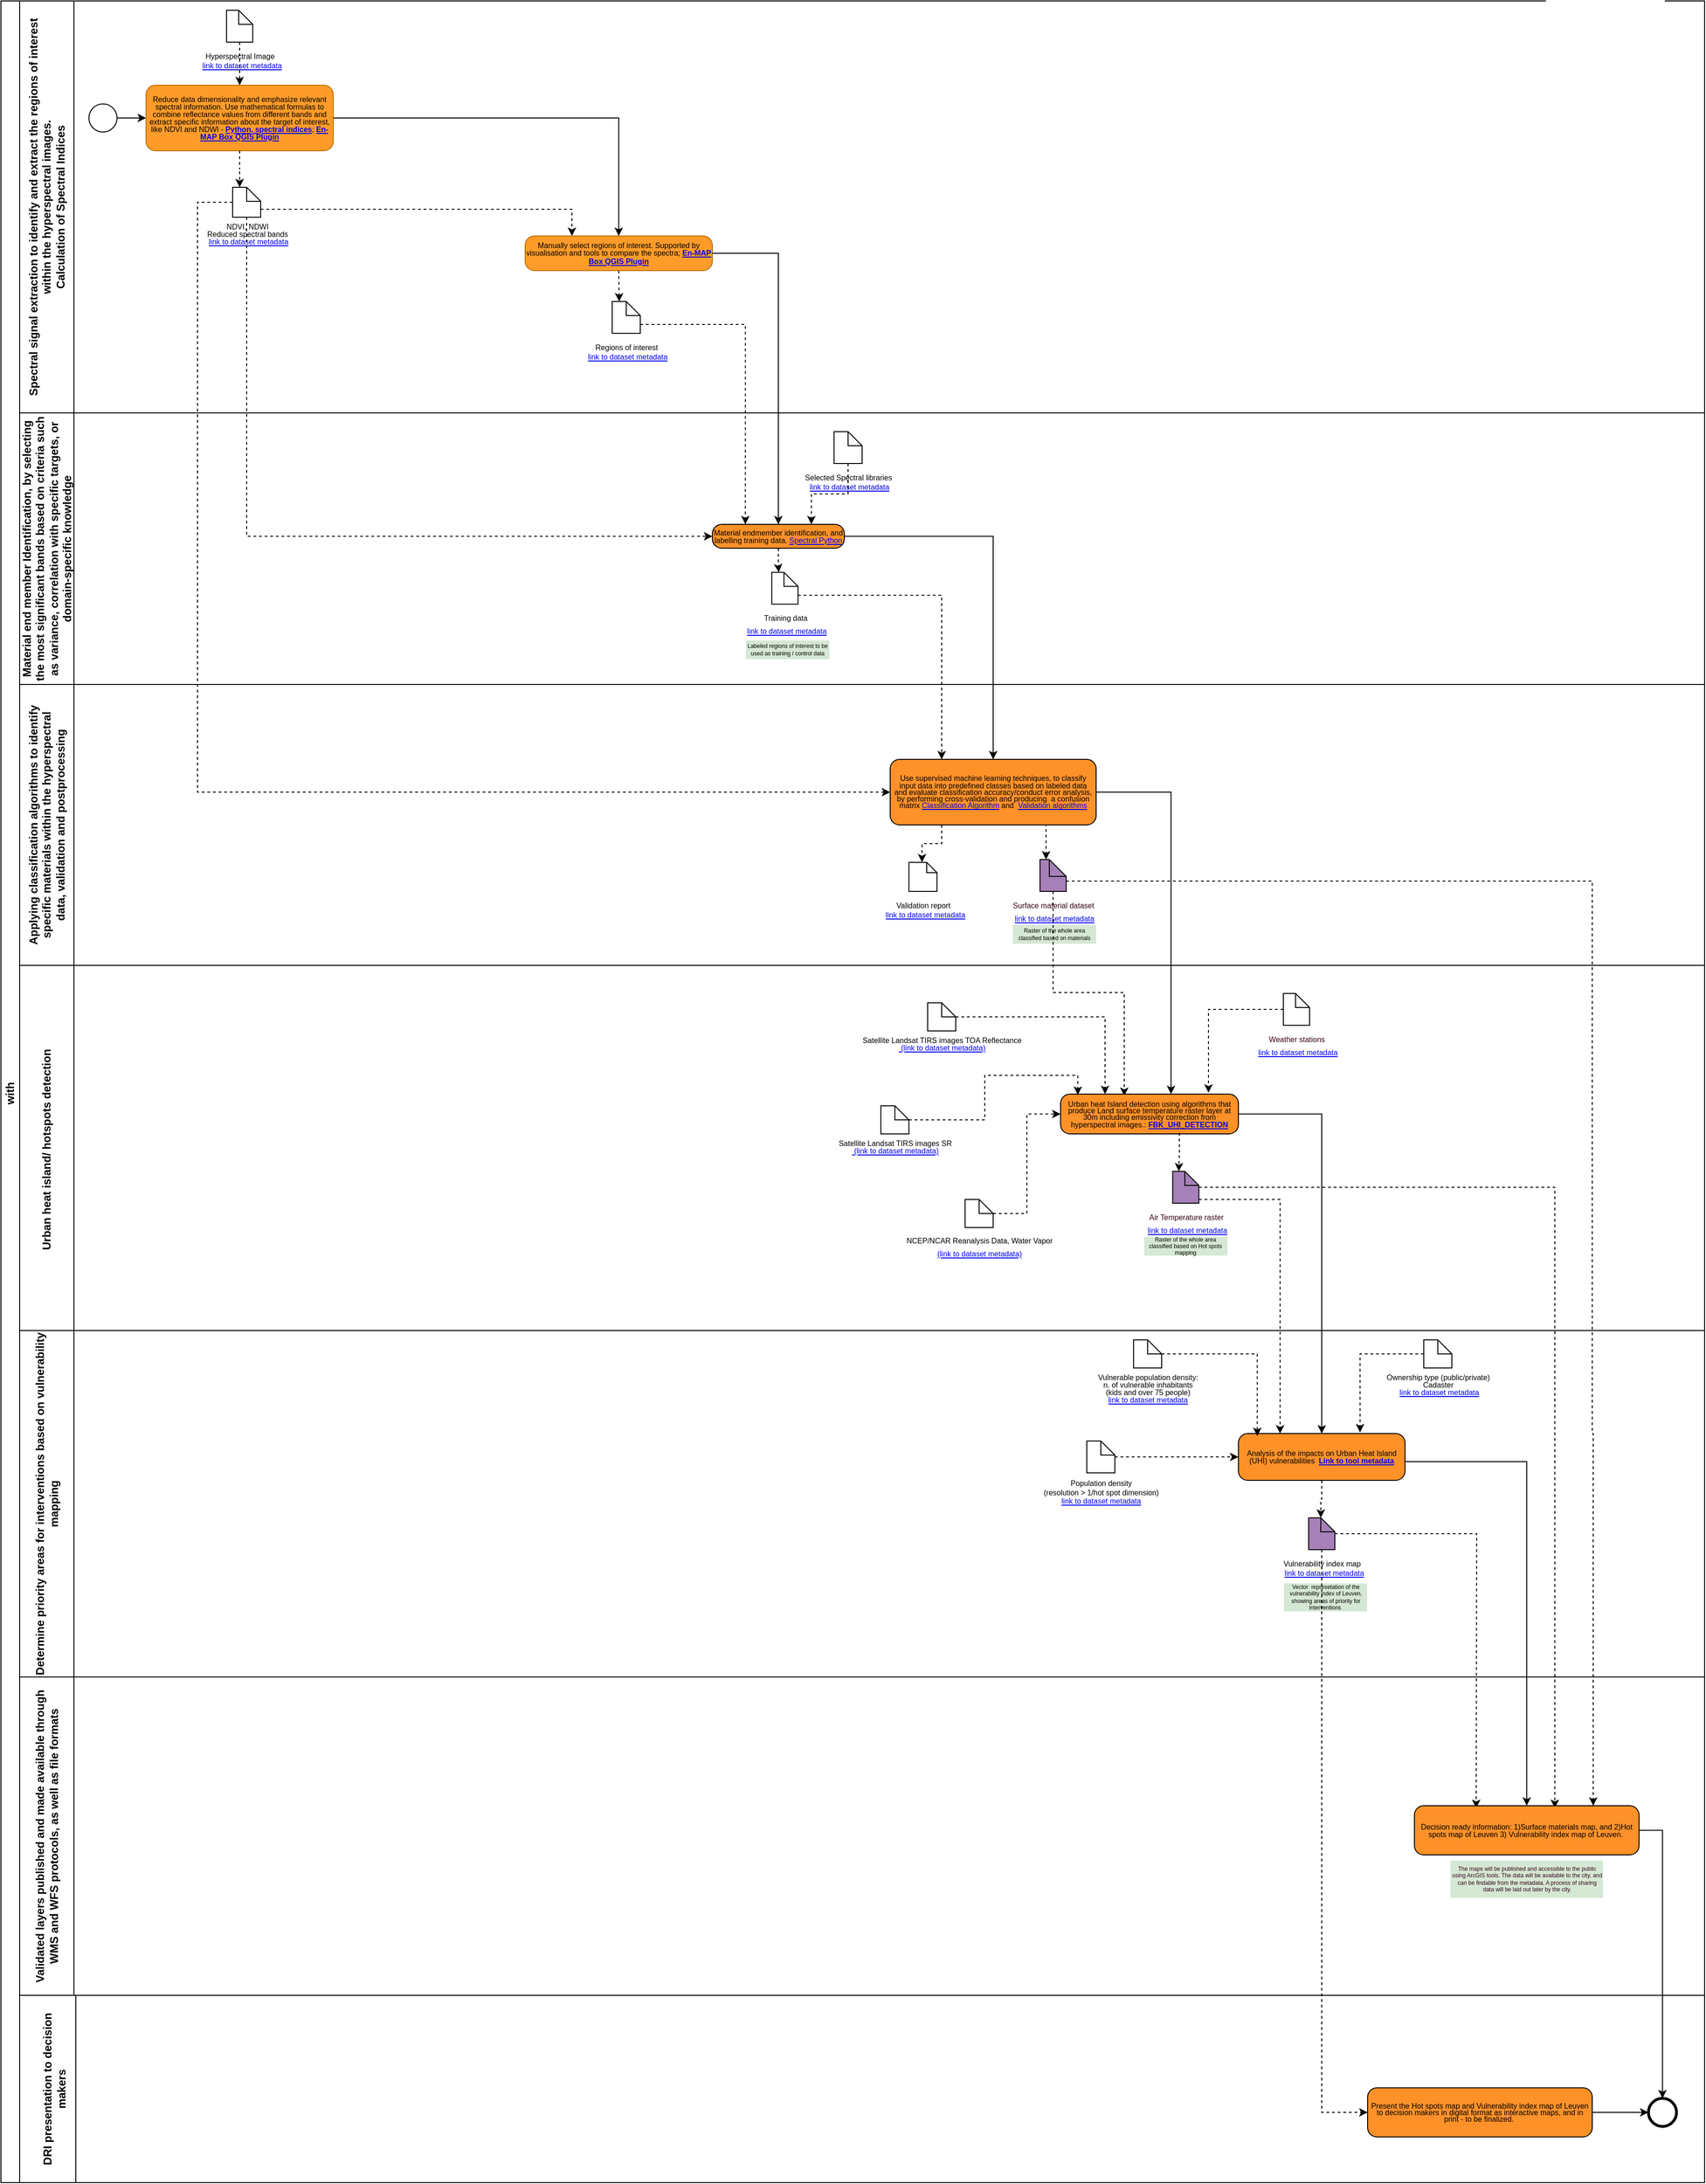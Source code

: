<mxfile version="26.2.8">
  <diagram name="LEU-UHI" id="5-YcaGYEjPbzkdf8p1iu">
    <mxGraphModel grid="1" page="1" gridSize="10" guides="1" tooltips="1" connect="1" arrows="1" fold="1" pageScale="1" pageWidth="3300" pageHeight="4681" math="0" shadow="0">
      <root>
        <mxCell id="Lx3dMDMzQVTXeGKKECox-0" />
        <mxCell id="Lx3dMDMzQVTXeGKKECox-1" parent="Lx3dMDMzQVTXeGKKECox-0" />
        <mxCell id="Lx3dMDMzQVTXeGKKECox-2" value="with&amp;nbsp;" style="swimlane;html=1;childLayout=stackLayout;resizeParent=1;resizeParentMax=0;horizontal=0;startSize=20;horizontalStack=0;whiteSpace=wrap;movable=1;resizable=1;rotatable=1;deletable=1;editable=1;locked=0;connectable=1;container=1;" vertex="1" parent="Lx3dMDMzQVTXeGKKECox-1">
          <mxGeometry x="150" y="-4380" width="1820" height="2330" as="geometry">
            <mxRectangle x="150" y="-4380" width="40" height="50" as="alternateBounds" />
          </mxGeometry>
        </mxCell>
        <UserObject label="&lt;div&gt;&lt;div&gt;Spectral signal extraction to identify and extract the regions of interest within the hyperspectral images.&lt;/div&gt;&lt;div&gt;Calculation of Spectral Indices&lt;/div&gt;&lt;/div&gt;" link="https://usage.geocat.live/catalogue/srv/eng/catalog.search#/metadata/582d7122-5924-467b-ae28-a07819c98fb5" id="Lx3dMDMzQVTXeGKKECox-3">
          <mxCell style="swimlane;html=1;startSize=58;horizontal=0;whiteSpace=wrap;" vertex="1" parent="Lx3dMDMzQVTXeGKKECox-1">
            <mxGeometry x="170" y="-4380" width="1800" height="440" as="geometry">
              <mxRectangle x="20" width="1133" height="30" as="alternateBounds" />
            </mxGeometry>
          </mxCell>
        </UserObject>
        <mxCell id="Lx3dMDMzQVTXeGKKECox-4" style="edgeStyle=orthogonalEdgeStyle;rounded=0;orthogonalLoop=1;jettySize=auto;html=1;" edge="1" parent="Lx3dMDMzQVTXeGKKECox-3" source="Lx3dMDMzQVTXeGKKECox-5">
          <mxGeometry relative="1" as="geometry">
            <mxPoint x="135" y="125" as="targetPoint" />
          </mxGeometry>
        </mxCell>
        <mxCell id="Lx3dMDMzQVTXeGKKECox-5" value="" style="points=[[0.145,0.145,0],[0.5,0,0],[0.855,0.145,0],[1,0.5,0],[0.855,0.855,0],[0.5,1,0],[0.145,0.855,0],[0,0.5,0]];shape=mxgraph.bpmn.event;html=1;verticalLabelPosition=bottom;labelBackgroundColor=#ffffff;verticalAlign=top;align=center;perimeter=ellipsePerimeter;outlineConnect=0;aspect=fixed;outline=standard;symbol=general;" vertex="1" parent="Lx3dMDMzQVTXeGKKECox-3">
          <mxGeometry x="74" y="110" width="30" height="30" as="geometry" />
        </mxCell>
        <mxCell id="Lx3dMDMzQVTXeGKKECox-7" value="&lt;h6 style=&quot;line-height: 100%; font-size: 8px;&quot;&gt;&lt;font style=&quot;font-size: 8px;&quot; face=&quot;Arial&quot;&gt;&lt;span style=&quot;font-size: 8px; font-weight: 400;&quot;&gt;Reduce data dimensionality and emphasize relevant spectral information.&lt;/span&gt;&lt;/font&gt;&lt;span style=&quot;font-weight: normal;&quot;&gt;&amp;nbsp;Use mathematical formulas to combine reflectance values from different bands and extract specific information about the target of interest, like NDVI and NDWI -&amp;nbsp;&lt;/span&gt;&lt;span style=&quot;font-size: 8.04px;&quot;&gt;&lt;a href=&quot;https://usage.geocat.live/catalogue/srv/eng/catalog.search#/metadata/7759f9f2-713a-4642-af56-b9f99306c13c&quot;&gt;Python, spectral indices&lt;/a&gt;&lt;/span&gt;&lt;span style=&quot;font-size: 8.04px; font-weight: 400;&quot;&gt;;&amp;nbsp;&lt;/span&gt;&lt;span style=&quot;font-size: 8.04px;&quot;&gt;&lt;a href=&quot;https://usage.geocat.live/catalogue/srv/eng/catalog.search#/metadata/caca9b99-3f3e-4d03-a3e8-9df00c238dd8&quot;&gt;En-MAP Box QGIS Plugin&lt;/a&gt;&lt;/span&gt;&lt;/h6&gt;" style="points=[[0.25,0,0],[0.5,0,0],[0.75,0,0],[1,0.25,0],[1,0.5,0],[1,0.75,0],[0.75,1,0],[0.5,1,0],[0.25,1,0],[0,0.75,0],[0,0.5,0],[0,0.25,0]];shape=mxgraph.bpmn.task;whiteSpace=wrap;rectStyle=rounded;size=10;html=1;container=1;expand=0;collapsible=0;taskMarker=abstract;fillColor=#ff9b29;fontColor=#000000;strokeColor=#BD7000;" vertex="1" parent="Lx3dMDMzQVTXeGKKECox-3">
          <mxGeometry x="135" y="90" width="200" height="70" as="geometry" />
        </mxCell>
        <UserObject label="&lt;div style=&quot;line-height: 100%; font-size: 8px;&quot;&gt;&lt;div style=&quot;line-height: 100%;&quot;&gt;&lt;div style=&quot;line-height: 100%;&quot;&gt;NDVI, NDWI&lt;/div&gt;&lt;div style=&quot;line-height: 100%;&quot;&gt;Reduced spectral bands&lt;/div&gt;&lt;/div&gt;&lt;div style=&quot;line-height: 100%;&quot;&gt;&lt;span style=&quot;font-family: Arial; background-color: initial;&quot;&gt;&amp;nbsp;&lt;/span&gt;&lt;a style=&quot;font-family: Arial; background-color: initial;&quot; href=&quot;https://usage.geocat.live/catalogue/srv/eng/catalog.search#/metadata/582d7122-5924-467b-ae28-a07819c98fb5&quot;&gt;link to dataset metadata&lt;/a&gt;&lt;br&gt;&lt;/div&gt;&lt;/div&gt;" link="https://usage.geocat.live/catalogue/srv/eng/catalog.search#/metadata/436a943d-c3ea-4bad-a057-ef0ff4dcd66c" id="Lx3dMDMzQVTXeGKKECox-10">
          <mxCell style="shape=mxgraph.bpmn.data;labelPosition=center;verticalLabelPosition=bottom;align=center;verticalAlign=top;size=15;html=1;" vertex="1" parent="Lx3dMDMzQVTXeGKKECox-3">
            <mxGeometry x="227.5" y="199" width="30" height="32" as="geometry" />
          </mxCell>
        </UserObject>
        <mxCell id="Lx3dMDMzQVTXeGKKECox-11" style="edgeStyle=orthogonalEdgeStyle;rounded=0;orthogonalLoop=1;jettySize=auto;html=1;entryX=0;entryY=0;entryDx=7.5;entryDy=0;entryPerimeter=0;dashed=1;" edge="1" parent="Lx3dMDMzQVTXeGKKECox-3" source="Lx3dMDMzQVTXeGKKECox-7" target="Lx3dMDMzQVTXeGKKECox-10">
          <mxGeometry relative="1" as="geometry" />
        </mxCell>
        <UserObject label="&lt;div style=&quot;&quot;&gt;&lt;div style=&quot;&quot;&gt;&lt;font face=&quot;Arial&quot;&gt;&lt;span style=&quot;font-size: 8px;&quot;&gt;Regions of interest&lt;/span&gt;&lt;/font&gt;&lt;br&gt;&lt;/div&gt;&lt;div style=&quot;font-size: 8px;&quot;&gt;&lt;font style=&quot;font-size: 8px;&quot; face=&quot;Arial&quot;&gt;&amp;nbsp;&lt;a href=&quot;https://usage.geocat.live/catalogue/srv/eng/catalog.search#/metadata/c59feb6e-cc22-439f-8633-03c54cc51970&quot;&gt;link to dataset metadata&lt;/a&gt;&lt;/font&gt;&lt;/div&gt;&lt;/div&gt;" id="Lx3dMDMzQVTXeGKKECox-12">
          <mxCell style="shape=mxgraph.bpmn.data;labelPosition=center;verticalLabelPosition=bottom;align=center;verticalAlign=top;size=15;html=1;" vertex="1" parent="Lx3dMDMzQVTXeGKKECox-3">
            <mxGeometry x="633" y="321" width="30" height="34" as="geometry" />
          </mxCell>
        </UserObject>
        <mxCell id="Lx3dMDMzQVTXeGKKECox-14" style="edgeStyle=orthogonalEdgeStyle;rounded=0;orthogonalLoop=1;jettySize=auto;html=1;entryX=0.25;entryY=0;entryDx=0;entryDy=0;entryPerimeter=0;exitX=0;exitY=0;exitDx=30.0;exitDy=23.5;exitPerimeter=0;dashed=1;" edge="1" parent="Lx3dMDMzQVTXeGKKECox-3" source="Lx3dMDMzQVTXeGKKECox-10" target="simqcxI7T72nkkA-hT8v-0">
          <mxGeometry relative="1" as="geometry">
            <mxPoint x="506" y="296.5" as="targetPoint" />
          </mxGeometry>
        </mxCell>
        <mxCell id="Lx3dMDMzQVTXeGKKECox-16" style="edgeStyle=orthogonalEdgeStyle;rounded=0;orthogonalLoop=1;jettySize=auto;html=1;entryX=0.5;entryY=0;entryDx=0;entryDy=0;entryPerimeter=0;" edge="1" parent="Lx3dMDMzQVTXeGKKECox-3" source="Lx3dMDMzQVTXeGKKECox-7" target="simqcxI7T72nkkA-hT8v-0">
          <mxGeometry relative="1" as="geometry">
            <mxPoint x="644.5" y="276" as="targetPoint" />
          </mxGeometry>
        </mxCell>
        <mxCell id="Lx3dMDMzQVTXeGKKECox-17" style="edgeStyle=orthogonalEdgeStyle;rounded=0;orthogonalLoop=1;jettySize=auto;html=1;entryX=0;entryY=0;entryDx=7.5;entryDy=0;entryPerimeter=0;exitX=0.5;exitY=1;exitDx=0;exitDy=0;exitPerimeter=0;dashed=1;" edge="1" parent="Lx3dMDMzQVTXeGKKECox-3" source="simqcxI7T72nkkA-hT8v-0" target="Lx3dMDMzQVTXeGKKECox-12">
          <mxGeometry relative="1" as="geometry">
            <mxPoint x="644.5" y="317" as="sourcePoint" />
          </mxGeometry>
        </mxCell>
        <UserObject label="&lt;div style=&quot;&quot;&gt;&lt;div style=&quot;&quot;&gt;&lt;font face=&quot;Arial&quot;&gt;&lt;span style=&quot;font-size: 8px;&quot;&gt;Hyperspectral Image&lt;/span&gt;&lt;/font&gt;&lt;br&gt;&lt;/div&gt;&lt;div style=&quot;font-size: 8px;&quot;&gt;&lt;font face=&quot;Arial&quot; style=&quot;font-size: 8px;&quot;&gt;&amp;nbsp; &lt;a href=&quot;https://usage.geocat.live/catalogue/srv/eng/catalog.search#/metadata/7750576f-23af-48ce-941a-40dfdb3e5bc3&quot;&gt;link to dataset metadata&lt;/a&gt;&lt;/font&gt;&lt;/div&gt;&lt;/div&gt;" id="TJ6-mpOAyWIwksYSqs58-0">
          <mxCell style="shape=mxgraph.bpmn.data;labelPosition=center;verticalLabelPosition=bottom;align=center;verticalAlign=top;size=15;html=1;" vertex="1" parent="Lx3dMDMzQVTXeGKKECox-3">
            <mxGeometry x="221" y="10" width="28" height="34" as="geometry" />
          </mxCell>
        </UserObject>
        <mxCell id="TJ6-mpOAyWIwksYSqs58-1" style="edgeStyle=orthogonalEdgeStyle;rounded=0;orthogonalLoop=1;jettySize=auto;html=1;entryX=0.5;entryY=0;entryDx=0;entryDy=0;entryPerimeter=0;dashed=1;" edge="1" parent="Lx3dMDMzQVTXeGKKECox-3" source="TJ6-mpOAyWIwksYSqs58-0" target="Lx3dMDMzQVTXeGKKECox-7">
          <mxGeometry relative="1" as="geometry" />
        </mxCell>
        <mxCell id="simqcxI7T72nkkA-hT8v-0" value="&lt;h6 style=&quot;line-height: 100%;&quot;&gt;&lt;font face=&quot;Arial&quot;&gt;&lt;span style=&quot;font-size: 8px; font-weight: 400;&quot;&gt;Manually select regions of interest. Supported by visualisation and tools to compare the spectra&lt;/span&gt;&lt;/font&gt;&lt;span style=&quot;font-size: 8.04px; font-weight: 400;&quot;&gt;;&amp;nbsp;&lt;/span&gt;&lt;span style=&quot;font-size: 8.04px;&quot;&gt;&lt;a href=&quot;https://usage.geocat.live/catalogue/srv/eng/catalog.search#/metadata/caca9b99-3f3e-4d03-a3e8-9df00c238dd8&quot;&gt;En-MAP Box QGIS Plugin&lt;/a&gt;&lt;/span&gt;&lt;/h6&gt;" style="points=[[0.25,0,0],[0.5,0,0],[0.75,0,0],[1,0.25,0],[1,0.5,0],[1,0.75,0],[0.75,1,0],[0.5,1,0],[0.25,1,0],[0,0.75,0],[0,0.5,0],[0,0.25,0]];shape=mxgraph.bpmn.task;whiteSpace=wrap;rectStyle=rounded;size=10;html=1;container=1;expand=0;collapsible=0;taskMarker=abstract;fillColor=#ff9b29;fontColor=#000000;strokeColor=#BD7000;" vertex="1" parent="Lx3dMDMzQVTXeGKKECox-3">
          <mxGeometry x="540" y="251" width="200" height="37" as="geometry" />
        </mxCell>
        <mxCell id="Lx3dMDMzQVTXeGKKECox-19" value="&lt;div&gt;Material end member Identification, by selecting the most significant bands based on criteria such as variance, correlation with specific targets, or domain-specific knowledge&lt;/div&gt;" style="swimlane;html=1;startSize=58;horizontal=0;autosize=0;fixedWidth=0;whiteSpace=wrap;" vertex="1" parent="Lx3dMDMzQVTXeGKKECox-1">
          <mxGeometry x="170" y="-3940" width="1800" height="290" as="geometry" />
        </mxCell>
        <mxCell id="Lx3dMDMzQVTXeGKKECox-20" value="&lt;h6 style=&quot;line-height: 90%;&quot;&gt;&lt;font style=&quot;&quot;&gt;&lt;span style=&quot;font-size: 8px; font-weight: 400;&quot;&gt;Material endmember identification, and labelling training data.&amp;nbsp;&lt;a href=&quot;https://usage.geocat.live/catalogue/srv/eng/catalog.search#/metadata/7759f9f2-713a-4642-af56-b9f99306c13c&quot;&gt;Spectral Python&lt;/a&gt;&lt;/span&gt;&lt;/font&gt;&lt;/h6&gt;&lt;p&gt;&lt;/p&gt;" style="points=[[0.25,0,0],[0.5,0,0],[0.75,0,0],[1,0.25,0],[1,0.5,0],[1,0.75,0],[0.75,1,0],[0.5,1,0],[0.25,1,0],[0,0.75,0],[0,0.5,0],[0,0.25,0]];shape=mxgraph.bpmn.task;whiteSpace=wrap;rectStyle=rounded;size=10;html=1;container=1;expand=0;collapsible=0;taskMarker=abstract;fillColor=#ff9129;" vertex="1" parent="Lx3dMDMzQVTXeGKKECox-19">
          <mxGeometry x="740" y="119" width="141" height="25.5" as="geometry" />
        </mxCell>
        <UserObject label="&lt;div style=&quot;&quot;&gt;&lt;div style=&quot;&quot;&gt;&lt;div&gt;&lt;span style=&quot;font-size: 8px; background-color: initial;&quot;&gt;Training data&lt;/span&gt;&lt;/div&gt;&lt;div&gt;&lt;span style=&quot;font-size: 8px; font-family: Arial; background-color: initial;&quot;&gt;&amp;nbsp;&lt;/span&gt;&lt;a href=&quot;https://usage.geocat.live/catalogue/srv/eng/catalog.search#/metadata/59928240-3aff-4666-9f36-0c31530d90b4&quot; style=&quot;font-size: 8px; font-family: Arial; background-color: initial;&quot;&gt;link to dataset metadata&lt;/a&gt;&lt;br&gt;&lt;/div&gt;&lt;/div&gt;&lt;/div&gt;" id="Lx3dMDMzQVTXeGKKECox-21">
          <mxCell style="shape=mxgraph.bpmn.data;labelPosition=center;verticalLabelPosition=bottom;align=center;verticalAlign=top;size=15;html=1;" vertex="1" parent="Lx3dMDMzQVTXeGKKECox-19">
            <mxGeometry x="803.5" y="170.25" width="28" height="34" as="geometry" />
          </mxCell>
        </UserObject>
        <mxCell id="Lx3dMDMzQVTXeGKKECox-22" style="edgeStyle=orthogonalEdgeStyle;rounded=0;orthogonalLoop=1;jettySize=auto;html=1;entryX=0;entryY=0;entryDx=7.5;entryDy=0;entryPerimeter=0;dashed=1;" edge="1" parent="Lx3dMDMzQVTXeGKKECox-19" source="Lx3dMDMzQVTXeGKKECox-20" target="Lx3dMDMzQVTXeGKKECox-21">
          <mxGeometry relative="1" as="geometry" />
        </mxCell>
        <UserObject label="&lt;div style=&quot;&quot;&gt;&lt;div style=&quot;&quot;&gt;&lt;font face=&quot;Arial&quot;&gt;&lt;span style=&quot;font-size: 8px;&quot;&gt;Selected Spectral libraries&lt;/span&gt;&lt;/font&gt;&lt;br&gt;&lt;/div&gt;&lt;div style=&quot;font-size: 8px;&quot;&gt;&lt;font style=&quot;font-size: 8px;&quot; face=&quot;Arial&quot;&gt;&amp;nbsp;&lt;a href=&quot;https://speclib.jpl.nasa.gov/&quot;&gt;link to dataset metadata&lt;/a&gt;&lt;/font&gt;&lt;/div&gt;&lt;/div&gt;" id="simqcxI7T72nkkA-hT8v-1">
          <mxCell style="shape=mxgraph.bpmn.data;labelPosition=center;verticalLabelPosition=bottom;align=center;verticalAlign=top;size=15;html=1;" vertex="1" parent="Lx3dMDMzQVTXeGKKECox-19">
            <mxGeometry x="870" y="20" width="30" height="34" as="geometry" />
          </mxCell>
        </UserObject>
        <mxCell id="simqcxI7T72nkkA-hT8v-2" style="edgeStyle=orthogonalEdgeStyle;rounded=0;orthogonalLoop=1;jettySize=auto;html=1;entryX=0.75;entryY=0;entryDx=0;entryDy=0;entryPerimeter=0;dashed=1;" edge="1" parent="Lx3dMDMzQVTXeGKKECox-19" source="simqcxI7T72nkkA-hT8v-1" target="Lx3dMDMzQVTXeGKKECox-20">
          <mxGeometry relative="1" as="geometry" />
        </mxCell>
        <mxCell id="krZS6GcamqoiTXPoguWi-1" value="&lt;div style=&quot;&quot;&gt;Labeled regions of interest to be used as training / control data&lt;br&gt;&lt;/div&gt;" style="text;html=1;strokeColor=none;fillColor=#d5e8d4;align=center;verticalAlign=middle;rounded=0;whiteSpace=wrap;spacing=2;fontSize=6;labelBackgroundColor=none;" vertex="1" parent="Lx3dMDMzQVTXeGKKECox-19">
          <mxGeometry x="776" y="243" width="89" height="20" as="geometry" />
        </mxCell>
        <mxCell id="Lx3dMDMzQVTXeGKKECox-25" value="&lt;div&gt;Applying classification algorithms to identify specific materials within the hyperspectral data,&amp;nbsp;&lt;span style=&quot;background-color: initial;&quot;&gt;validation and postprocessing&lt;/span&gt;&lt;br&gt;&lt;/div&gt;" style="swimlane;html=1;startSize=58;horizontal=0;whiteSpace=wrap;" vertex="1" parent="Lx3dMDMzQVTXeGKKECox-1">
          <mxGeometry x="170" y="-3650" width="1800" height="300" as="geometry" />
        </mxCell>
        <UserObject label="&lt;h6 style=&quot;line-height: 90%;&quot;&gt;&lt;font style=&quot;&quot;&gt;&lt;span style=&quot;font-size: 8px; font-weight: 400;&quot;&gt;Use supervised machine learning techniques, to classify input data into predefined classes based on labeled data and&amp;nbsp;&lt;/span&gt;&lt;/font&gt;&lt;span style=&quot;font-weight: normal;&quot;&gt;evaluate classification accuracy/conduct error analysis, by performing cross-validation and producing&amp;nbsp; a confusion matrix&lt;/span&gt;&amp;nbsp;&lt;span style=&quot;background-color: initial; font-weight: normal; font-size: 8px;&quot;&gt;&lt;a href=&quot;https://usage.geocat.live/catalogue/srv/eng/catalog.search#/metadata/3979c72d-2ab2-43d0-a0c2-2170b5fcf6f8&quot;&gt;Classification Algorithm&lt;/a&gt;&amp;nbsp;and&amp;nbsp;&lt;/span&gt;&amp;nbsp;&lt;a href=&quot;https://usage.geocat.live/catalogue/srv/eng/catalog.search#/metadata/baed5c00-3e28-4fac-9d88-e9c4657d2d86&quot; style=&quot;background-color: initial; font-weight: normal; font-size: 8px;&quot;&gt;Validation algorithms&lt;/a&gt;&lt;/h6&gt;&lt;p&gt;&lt;/p&gt;" id="Lx3dMDMzQVTXeGKKECox-27">
          <mxCell style="points=[[0.25,0,0],[0.5,0,0],[0.75,0,0],[1,0.25,0],[1,0.5,0],[1,0.75,0],[0.75,1,0],[0.5,1,0],[0.25,1,0],[0,0.75,0],[0,0.5,0],[0,0.25,0]];shape=mxgraph.bpmn.task;whiteSpace=wrap;rectStyle=rounded;size=10;html=1;container=1;expand=0;collapsible=0;taskMarker=abstract;fillColor=#ff9129;" vertex="1" parent="Lx3dMDMzQVTXeGKKECox-25">
            <mxGeometry x="930" y="80" width="220" height="70" as="geometry" />
          </mxCell>
        </UserObject>
        <UserObject label="&lt;div style=&quot;&quot;&gt;&lt;div style=&quot;&quot;&gt;&lt;span style=&quot;font-size: 8px; font-family: Arial; background-color: initial;&quot;&gt;&lt;font color=&quot;#33001a&quot;&gt;Surface material dataset&lt;/font&gt;&lt;/span&gt;&lt;/div&gt;&lt;div style=&quot;&quot;&gt;&lt;span style=&quot;font-size: 8px; font-family: Arial; background-color: initial;&quot;&gt;&amp;nbsp;&lt;/span&gt;&lt;a style=&quot;font-size: 8px; font-family: Arial; background-color: initial;&quot; href=&quot;https://usage.geocat.live/catalogue/srv/eng/catalog.search#/metadata/200b7e3e-4e79-4300-ab9d-e63ebea05974&quot;&gt;link to dataset metadata&lt;/a&gt;&lt;br&gt;&lt;/div&gt;&lt;/div&gt;" id="Lx3dMDMzQVTXeGKKECox-31">
          <mxCell style="shape=mxgraph.bpmn.data;labelPosition=center;verticalLabelPosition=bottom;align=center;verticalAlign=top;size=18;html=1;fillColor=#A680B8;" vertex="1" parent="Lx3dMDMzQVTXeGKKECox-25">
            <mxGeometry x="1090" y="187" width="28" height="34" as="geometry" />
          </mxCell>
        </UserObject>
        <mxCell id="Lx3dMDMzQVTXeGKKECox-32" style="edgeStyle=orthogonalEdgeStyle;rounded=0;orthogonalLoop=1;jettySize=auto;html=1;entryX=0;entryY=0;entryDx=6.5;entryDy=0;entryPerimeter=0;dashed=1;exitX=0.75;exitY=1;exitDx=0;exitDy=0;exitPerimeter=0;" edge="1" parent="Lx3dMDMzQVTXeGKKECox-25" source="Lx3dMDMzQVTXeGKKECox-27" target="Lx3dMDMzQVTXeGKKECox-31">
          <mxGeometry relative="1" as="geometry" />
        </mxCell>
        <mxCell id="krZS6GcamqoiTXPoguWi-4" value="&lt;div style=&quot;&quot;&gt;Raster of the whole area classified based on materials&lt;br&gt;&lt;/div&gt;" style="text;html=1;strokeColor=none;fillColor=#d5e8d4;align=center;verticalAlign=middle;rounded=0;whiteSpace=wrap;spacing=2;fontSize=6;labelBackgroundColor=none;" vertex="1" parent="Lx3dMDMzQVTXeGKKECox-25">
          <mxGeometry x="1061" y="257" width="89" height="20" as="geometry" />
        </mxCell>
        <UserObject label="&lt;div style=&quot;&quot;&gt;&lt;div style=&quot;&quot;&gt;&lt;font face=&quot;Arial&quot;&gt;&lt;span style=&quot;font-size: 8px;&quot;&gt;Validation report&lt;/span&gt;&lt;/font&gt;&lt;br&gt;&lt;/div&gt;&lt;div style=&quot;font-size: 8px;&quot;&gt;&lt;font style=&quot;font-size: 8px;&quot; face=&quot;Arial&quot;&gt;&amp;nbsp; &lt;a href=&quot;https://usage.geocat.live/catalogue/srv/eng/catalog.search#/metadata/84020065-66b0-4e71-a914-26170799cadd&quot;&gt;link to dataset metadata&lt;/a&gt;&lt;/font&gt;&lt;/div&gt;&lt;/div&gt;" id="VDrF4sD4afR3QMWUaSCJ-9">
          <mxCell style="shape=mxgraph.bpmn.data;labelPosition=center;verticalLabelPosition=bottom;align=center;verticalAlign=top;size=11;html=1;fillColor=default;" vertex="1" parent="Lx3dMDMzQVTXeGKKECox-25">
            <mxGeometry x="950" y="190" width="30" height="31" as="geometry" />
          </mxCell>
        </UserObject>
        <mxCell id="VDrF4sD4afR3QMWUaSCJ-10" style="edgeStyle=orthogonalEdgeStyle;rounded=0;orthogonalLoop=1;jettySize=auto;html=1;entryX=0;entryY=0;entryDx=14;entryDy=0;entryPerimeter=0;dashed=1;exitX=0.25;exitY=1;exitDx=0;exitDy=0;exitPerimeter=0;" edge="1" parent="Lx3dMDMzQVTXeGKKECox-25" source="Lx3dMDMzQVTXeGKKECox-27" target="VDrF4sD4afR3QMWUaSCJ-9">
          <mxGeometry relative="1" as="geometry" />
        </mxCell>
        <mxCell id="Lx3dMDMzQVTXeGKKECox-60" style="edgeStyle=orthogonalEdgeStyle;rounded=0;orthogonalLoop=1;jettySize=auto;html=1;entryX=0.25;entryY=0;entryDx=0;entryDy=0;entryPerimeter=0;dashed=1;exitX=0;exitY=0;exitDx=30;exitDy=24.5;exitPerimeter=0;" edge="1" parent="Lx3dMDMzQVTXeGKKECox-1" source="Lx3dMDMzQVTXeGKKECox-12" target="Lx3dMDMzQVTXeGKKECox-20">
          <mxGeometry relative="1" as="geometry" />
        </mxCell>
        <mxCell id="Lx3dMDMzQVTXeGKKECox-64" style="edgeStyle=orthogonalEdgeStyle;rounded=0;orthogonalLoop=1;jettySize=auto;html=1;entryX=0.5;entryY=0;entryDx=0;entryDy=0;entryPerimeter=0;" edge="1" parent="Lx3dMDMzQVTXeGKKECox-1" source="Lx3dMDMzQVTXeGKKECox-20" target="Lx3dMDMzQVTXeGKKECox-27">
          <mxGeometry relative="1" as="geometry" />
        </mxCell>
        <mxCell id="simqcxI7T72nkkA-hT8v-3" style="edgeStyle=orthogonalEdgeStyle;rounded=0;orthogonalLoop=1;jettySize=auto;html=1;entryX=0;entryY=0.5;entryDx=0;entryDy=0;entryPerimeter=0;exitX=0.5;exitY=1;exitDx=0;exitDy=0;exitPerimeter=0;dashed=1;" edge="1" parent="Lx3dMDMzQVTXeGKKECox-1" source="Lx3dMDMzQVTXeGKKECox-10" target="Lx3dMDMzQVTXeGKKECox-20">
          <mxGeometry relative="1" as="geometry" />
        </mxCell>
        <mxCell id="simqcxI7T72nkkA-hT8v-4" style="edgeStyle=orthogonalEdgeStyle;rounded=0;orthogonalLoop=1;jettySize=auto;html=1;entryX=0.5;entryY=0;entryDx=0;entryDy=0;entryPerimeter=0;exitX=1;exitY=0.5;exitDx=0;exitDy=0;exitPerimeter=0;" edge="1" parent="Lx3dMDMzQVTXeGKKECox-1" source="simqcxI7T72nkkA-hT8v-0" target="Lx3dMDMzQVTXeGKKECox-20">
          <mxGeometry relative="1" as="geometry" />
        </mxCell>
        <mxCell id="krZS6GcamqoiTXPoguWi-2" style="edgeStyle=orthogonalEdgeStyle;rounded=0;orthogonalLoop=1;jettySize=auto;html=1;entryX=0.25;entryY=0;entryDx=0;entryDy=0;entryPerimeter=0;exitX=0;exitY=0;exitDx=28;exitDy=24.5;exitPerimeter=0;dashed=1;" edge="1" parent="Lx3dMDMzQVTXeGKKECox-1" source="Lx3dMDMzQVTXeGKKECox-21" target="Lx3dMDMzQVTXeGKKECox-27">
          <mxGeometry relative="1" as="geometry" />
        </mxCell>
        <mxCell id="krZS6GcamqoiTXPoguWi-3" style="edgeStyle=orthogonalEdgeStyle;rounded=0;orthogonalLoop=1;jettySize=auto;html=1;entryX=0;entryY=0.5;entryDx=0;entryDy=0;entryPerimeter=0;exitX=0;exitY=0.5;exitDx=0;exitDy=0;exitPerimeter=0;dashed=1;" edge="1" parent="Lx3dMDMzQVTXeGKKECox-1" source="Lx3dMDMzQVTXeGKKECox-10" target="Lx3dMDMzQVTXeGKKECox-27">
          <mxGeometry relative="1" as="geometry">
            <Array as="points">
              <mxPoint x="360" y="-4165" />
              <mxPoint x="360" y="-3535" />
            </Array>
          </mxGeometry>
        </mxCell>
        <mxCell id="krZS6GcamqoiTXPoguWi-5" style="edgeStyle=orthogonalEdgeStyle;rounded=0;orthogonalLoop=1;jettySize=auto;html=1;exitX=1;exitY=0.5;exitDx=0;exitDy=0;exitPerimeter=0;" edge="1" parent="Lx3dMDMzQVTXeGKKECox-1" source="Lx3dMDMzQVTXeGKKECox-27" target="Lx3dMDMzQVTXeGKKECox-35">
          <mxGeometry relative="1" as="geometry">
            <Array as="points">
              <mxPoint x="1400" y="-3535" />
            </Array>
          </mxGeometry>
        </mxCell>
        <mxCell id="krZS6GcamqoiTXPoguWi-6" style="edgeStyle=orthogonalEdgeStyle;rounded=0;orthogonalLoop=1;jettySize=auto;html=1;dashed=1;entryX=0.358;entryY=0.046;entryDx=0;entryDy=0;entryPerimeter=0;" edge="1" parent="Lx3dMDMzQVTXeGKKECox-1" source="Lx3dMDMzQVTXeGKKECox-31" target="Lx3dMDMzQVTXeGKKECox-35">
          <mxGeometry relative="1" as="geometry">
            <mxPoint x="1350" y="-3220" as="targetPoint" />
            <Array as="points">
              <mxPoint x="1274" y="-3321" />
              <mxPoint x="1350" y="-3321" />
            </Array>
          </mxGeometry>
        </mxCell>
        <mxCell id="krZS6GcamqoiTXPoguWi-11" style="edgeStyle=orthogonalEdgeStyle;rounded=0;orthogonalLoop=1;jettySize=auto;html=1;entryX=0.5;entryY=0;entryDx=0;entryDy=0;entryPerimeter=0;exitX=1;exitY=0.5;exitDx=0;exitDy=0;exitPerimeter=0;" edge="1" parent="Lx3dMDMzQVTXeGKKECox-1" source="Lx3dMDMzQVTXeGKKECox-35" target="Lx3dMDMzQVTXeGKKECox-58">
          <mxGeometry relative="1" as="geometry">
            <mxPoint x="1580" y="-3290" as="sourcePoint" />
          </mxGeometry>
        </mxCell>
        <mxCell id="VDrF4sD4afR3QMWUaSCJ-2" style="edgeStyle=orthogonalEdgeStyle;rounded=0;orthogonalLoop=1;jettySize=auto;html=1;entryX=0.25;entryY=0;entryDx=0;entryDy=0;entryPerimeter=0;dashed=1;" edge="1" parent="Lx3dMDMzQVTXeGKKECox-1" source="VDrF4sD4afR3QMWUaSCJ-0" target="Lx3dMDMzQVTXeGKKECox-58">
          <mxGeometry relative="1" as="geometry">
            <Array as="points">
              <mxPoint x="1517" y="-3100" />
            </Array>
          </mxGeometry>
        </mxCell>
        <mxCell id="Lx3dMDMzQVTXeGKKECox-34" value="&lt;div&gt;Urban heat island/ hotspots detection&amp;nbsp;&lt;br&gt;&lt;/div&gt;" style="swimlane;html=1;startSize=58;horizontal=0;whiteSpace=wrap;" vertex="1" parent="Lx3dMDMzQVTXeGKKECox-1">
          <mxGeometry x="170" y="-3350" width="1800" height="390" as="geometry">
            <mxRectangle x="170" y="-3350" width="40" height="230" as="alternateBounds" />
          </mxGeometry>
        </mxCell>
        <mxCell id="Lx3dMDMzQVTXeGKKECox-35" value="&lt;h6 style=&quot;line-height: 90%;&quot;&gt;&lt;span style=&quot;font-family: Arial; font-size: 8px; font-weight: 400;&quot;&gt;Urban heat Island detection using&amp;nbsp;&lt;/span&gt;&lt;span style=&quot;font-weight: 400; background-color: initial; font-size: 8px;&quot;&gt;&lt;font face=&quot;Arial&quot;&gt;algorithms that produce Land surface temperature raster layer at 30m including emissivity correction from hyperspectral images&lt;/font&gt;&lt;/span&gt;&lt;font style=&quot;font-size: 12px; font-weight: 400; background-color: initial;&quot; face=&quot;Arial&quot;&gt;&lt;span style=&quot;font-size: 8px;&quot;&gt;.&lt;/span&gt;&lt;/font&gt;&lt;span style=&quot;font-family: Arial; font-size: 8px; font-weight: 400;&quot;&gt;:&amp;nbsp;&lt;/span&gt;&lt;b style=&quot;background-color: initial; font-size: 8px; font-family: Arial;&quot;&gt;&lt;a href=&quot;https://usage.geocat.live/catalogue/srv/eng/catalog.search#/metadata/64646d7a-906a-418e-8c29-708c110b81a0&quot;&gt;FBK_UHI_DETECTION&lt;/a&gt;&lt;/b&gt;&lt;/h6&gt;&lt;p&gt;&lt;/p&gt;" style="points=[[0.25,0,0],[0.5,0,0],[0.75,0,0],[1,0.25,0],[1,0.5,0],[1,0.75,0],[0.75,1,0],[0.5,1,0],[0.25,1,0],[0,0.75,0],[0,0.5,0],[0,0.25,0]];shape=mxgraph.bpmn.task;whiteSpace=wrap;rectStyle=rounded;size=10;html=1;container=1;expand=0;collapsible=0;taskMarker=abstract;fillColor=#ff9129;" vertex="1" parent="Lx3dMDMzQVTXeGKKECox-34">
          <mxGeometry x="1112" y="137.5" width="190" height="42.5" as="geometry" />
        </mxCell>
        <UserObject label="&lt;div style=&quot;&quot;&gt;&lt;div style=&quot;&quot;&gt;&lt;span style=&quot;font-size: 8px; font-family: Arial; background-color: initial;&quot;&gt;&lt;font color=&quot;#33001a&quot;&gt;Air Temperature raster&lt;/font&gt;&lt;/span&gt;&lt;/div&gt;&lt;div style=&quot;&quot;&gt;&lt;span style=&quot;font-size: 8px; font-family: Arial; background-color: initial;&quot;&gt;&amp;nbsp;&lt;/span&gt;&lt;a style=&quot;font-size: 8px; font-family: Arial; background-color: initial;&quot; href=&quot;https://usage.geocat.live/catalogue/srv/eng/catalog.search#/metadata/c4548cee-2ede-4065-946e-f1ad4dfd8f1b&quot;&gt;link to dataset metadata&lt;/a&gt;&lt;br&gt;&lt;/div&gt;&lt;/div&gt;" id="VDrF4sD4afR3QMWUaSCJ-0">
          <mxCell style="shape=mxgraph.bpmn.data;labelPosition=center;verticalLabelPosition=bottom;align=center;verticalAlign=top;size=15;html=1;fillColor=#A680B8;" vertex="1" parent="Lx3dMDMzQVTXeGKKECox-34">
            <mxGeometry x="1231.75" y="220" width="28" height="34" as="geometry" />
          </mxCell>
        </UserObject>
        <mxCell id="VDrF4sD4afR3QMWUaSCJ-1" style="edgeStyle=orthogonalEdgeStyle;rounded=0;orthogonalLoop=1;jettySize=auto;html=1;entryX=0;entryY=0;entryDx=6.5;entryDy=0;entryPerimeter=0;dashed=1;exitX=0.668;exitY=0.975;exitDx=0;exitDy=0;exitPerimeter=0;" edge="1" parent="Lx3dMDMzQVTXeGKKECox-34" source="Lx3dMDMzQVTXeGKKECox-35" target="VDrF4sD4afR3QMWUaSCJ-0">
          <mxGeometry relative="1" as="geometry">
            <mxPoint x="1238" y="99" as="sourcePoint" />
          </mxGeometry>
        </mxCell>
        <UserObject label="&lt;div style=&quot;&quot;&gt;&lt;div style=&quot;&quot;&gt;&lt;span style=&quot;font-size: 8px; font-family: Arial; background-color: initial;&quot;&gt;&lt;font style=&quot;&quot; color=&quot;#33001a&quot;&gt;Weather stations&lt;/font&gt;&lt;/span&gt;&lt;/div&gt;&lt;div style=&quot;&quot;&gt;&lt;span style=&quot;font-size: 8px; font-family: Arial; background-color: initial;&quot;&gt;&amp;nbsp;&lt;/span&gt;&lt;a style=&quot;font-size: 8px; font-family: Arial; background-color: initial;&quot; href=&quot;https://geonetwork.sdi.sadl.kuleuven.be/geonetwork/srv/eng/catalog.search#/metadata/cb5317bf-2e1e-43f2-8959-d10af1e8f0b6&quot;&gt;link to dataset metadata&lt;/a&gt;&lt;br&gt;&lt;/div&gt;&lt;/div&gt;" id="awCprGj0qquMLpjBVsRM-1">
          <mxCell style="shape=mxgraph.bpmn.data;labelPosition=center;verticalLabelPosition=bottom;align=center;verticalAlign=top;size=15;html=1;" vertex="1" parent="Lx3dMDMzQVTXeGKKECox-34">
            <mxGeometry x="1350" y="30" width="28" height="34" as="geometry" />
          </mxCell>
        </UserObject>
        <mxCell id="awCprGj0qquMLpjBVsRM-2" style="edgeStyle=orthogonalEdgeStyle;rounded=0;orthogonalLoop=1;jettySize=auto;html=1;dashed=1;" edge="1" parent="Lx3dMDMzQVTXeGKKECox-34" source="awCprGj0qquMLpjBVsRM-1">
          <mxGeometry relative="1" as="geometry">
            <mxPoint x="1270" y="136" as="targetPoint" />
            <Array as="points">
              <mxPoint x="1270" y="47" />
              <mxPoint x="1270" y="136" />
            </Array>
          </mxGeometry>
        </mxCell>
        <UserObject label="&lt;div style=&quot;line-height: 100%;&quot;&gt;&lt;div style=&quot;line-height: 100%;&quot;&gt;&lt;span style=&quot;background-color: initial; font-size: 8px;&quot;&gt;NCEP/NCAR Reanalysis Data, Water Vapor&lt;/span&gt;&lt;/div&gt;&lt;div style=&quot;line-height: 100%;&quot;&gt;&lt;a href=&quot;https://developers.google.com/earth-engine/datasets/catalog/LANDSAT_LC08_C02_T1_L2#description&quot; style=&quot;font-size: 8px; background-color: initial;&quot;&gt;(link to dataset metadata)&lt;/a&gt;&lt;br&gt;&lt;/div&gt;&lt;/div&gt;" id="h5Hy6DQu8ECGM6F2DIR--3">
          <mxCell style="shape=mxgraph.bpmn.data;labelPosition=center;verticalLabelPosition=bottom;align=center;verticalAlign=top;size=15;html=1;" vertex="1" parent="Lx3dMDMzQVTXeGKKECox-34">
            <mxGeometry x="1010" y="250" width="30" height="30" as="geometry" />
          </mxCell>
        </UserObject>
        <UserObject label="&lt;div style=&quot;line-height: 100%; font-size: 8px;&quot;&gt;&lt;div style=&quot;line-height: 100%;&quot;&gt;Satellite Landsat TIRS images SR&lt;/div&gt;&lt;div style=&quot;line-height: 100%;&quot;&gt;&lt;a href=&quot;https://developers.google.com/earth-engine/datasets/catalog/LANDSAT_LC08_C02_T1_L2#description&quot;&gt;&amp;nbsp;(link to dataset metadata)&lt;/a&gt;&lt;/div&gt;&lt;/div&gt;" id="h5Hy6DQu8ECGM6F2DIR--4">
          <mxCell style="shape=mxgraph.bpmn.data;labelPosition=center;verticalLabelPosition=bottom;align=center;verticalAlign=top;size=15;html=1;" vertex="1" parent="Lx3dMDMzQVTXeGKKECox-34">
            <mxGeometry x="920" y="150" width="30" height="30" as="geometry" />
          </mxCell>
        </UserObject>
        <UserObject label="&lt;div style=&quot;line-height: 100%; font-size: 8px;&quot;&gt;&lt;div style=&quot;line-height: 100%;&quot;&gt;Satellite Landsat TIRS images TOA Reflectance&lt;/div&gt;&lt;div style=&quot;line-height: 100%;&quot;&gt;&lt;a href=&quot;https://developers.google.com/earth-engine/datasets/catalog/LANDSAT_LC08_C02_T1_TOA#description&quot;&gt;&amp;nbsp;(link to dataset metadata)&lt;/a&gt;&lt;/div&gt;&lt;/div&gt;" id="h5Hy6DQu8ECGM6F2DIR--5">
          <mxCell style="shape=mxgraph.bpmn.data;labelPosition=center;verticalLabelPosition=bottom;align=center;verticalAlign=top;size=15;html=1;" vertex="1" parent="Lx3dMDMzQVTXeGKKECox-34">
            <mxGeometry x="970" y="40" width="30" height="30" as="geometry" />
          </mxCell>
        </UserObject>
        <mxCell id="h5Hy6DQu8ECGM6F2DIR--6" style="edgeStyle=orthogonalEdgeStyle;rounded=0;orthogonalLoop=1;jettySize=auto;html=1;entryX=0.25;entryY=0;entryDx=0;entryDy=0;entryPerimeter=0;dashed=1;" edge="1" parent="Lx3dMDMzQVTXeGKKECox-34" source="h5Hy6DQu8ECGM6F2DIR--5" target="Lx3dMDMzQVTXeGKKECox-35">
          <mxGeometry relative="1" as="geometry" />
        </mxCell>
        <mxCell id="h5Hy6DQu8ECGM6F2DIR--8" style="edgeStyle=orthogonalEdgeStyle;rounded=0;orthogonalLoop=1;jettySize=auto;html=1;entryX=0;entryY=0.5;entryDx=0;entryDy=0;entryPerimeter=0;dashed=1;" edge="1" parent="Lx3dMDMzQVTXeGKKECox-34" source="h5Hy6DQu8ECGM6F2DIR--3" target="Lx3dMDMzQVTXeGKKECox-35">
          <mxGeometry relative="1" as="geometry" />
        </mxCell>
        <mxCell id="h5Hy6DQu8ECGM6F2DIR--9" style="edgeStyle=orthogonalEdgeStyle;rounded=0;orthogonalLoop=1;jettySize=auto;html=1;entryX=0.097;entryY=0.02;entryDx=0;entryDy=0;entryPerimeter=0;dashed=1;" edge="1" parent="Lx3dMDMzQVTXeGKKECox-34" source="h5Hy6DQu8ECGM6F2DIR--4" target="Lx3dMDMzQVTXeGKKECox-35">
          <mxGeometry relative="1" as="geometry" />
        </mxCell>
        <mxCell id="vmcBFHTaCw1k97PkgB5D-0" value="&lt;div style=&quot;&quot;&gt;Raster of the whole area classified based on Hot spots mapping&lt;br&gt;&lt;/div&gt;" style="text;html=1;strokeColor=none;fillColor=#d5e8d4;align=center;verticalAlign=middle;rounded=0;whiteSpace=wrap;spacing=2;fontSize=6;labelBackgroundColor=none;" vertex="1" parent="Lx3dMDMzQVTXeGKKECox-34">
          <mxGeometry x="1201.25" y="290" width="89" height="20" as="geometry" />
        </mxCell>
        <mxCell id="Lx3dMDMzQVTXeGKKECox-56" value="&lt;div&gt;Determine priority areas for interventions based on vulnerability mapping&lt;/div&gt;" style="swimlane;html=1;startSize=58;horizontal=0;whiteSpace=wrap;" vertex="1" parent="Lx3dMDMzQVTXeGKKECox-1">
          <mxGeometry x="170" y="-2960" width="1800" height="370" as="geometry" />
        </mxCell>
        <UserObject label="&lt;h6 style=&quot;line-height: 90%;&quot;&gt;&lt;span style=&quot;font-size: 8.04px; font-weight: normal;&quot;&gt;Analysis of the&lt;/span&gt;&lt;span style=&quot;font-size: 8px; font-weight: 400;&quot;&gt; impacts on Urban Heat Island (UHI) vulnerabilities&amp;nbsp;&amp;nbsp;&lt;/span&gt;&lt;font style=&quot;font-size: 8px;&quot;&gt;&lt;a href=&quot;https://usage.geocat.live/catalogue/srv/eng/catalog.search#/metadata/929158a4-eb6d-41c7-b8c5-4c3e17e87d6b&quot;&gt;Link to tool metadata&lt;/a&gt;&lt;/font&gt;&lt;/h6&gt;&lt;p&gt;&lt;/p&gt;" id="Lx3dMDMzQVTXeGKKECox-58">
          <mxCell style="points=[[0.25,0,0],[0.5,0,0],[0.75,0,0],[1,0.25,0],[1,0.5,0],[1,0.75,0],[0.75,1,0],[0.5,1,0],[0.25,1,0],[0,0.75,0],[0,0.5,0],[0,0.25,0]];shape=mxgraph.bpmn.task;whiteSpace=wrap;rectStyle=rounded;size=10;html=1;container=1;expand=0;collapsible=0;taskMarker=abstract;fillColor=#ff9129;" vertex="1" parent="Lx3dMDMzQVTXeGKKECox-56">
            <mxGeometry x="1302" y="110" width="178" height="50" as="geometry" />
          </mxCell>
        </UserObject>
        <mxCell id="pBVGRH1MDpd358sIF_8C-13" value="&lt;div style=&quot;&quot;&gt;Vector&amp;nbsp; represetation of the vulnerability index of Leuven, showing areas of priority for interventions&amp;nbsp;&lt;br&gt;&lt;/div&gt;" style="text;html=1;strokeColor=none;fillColor=#d5e8d4;align=center;verticalAlign=middle;rounded=0;whiteSpace=wrap;spacing=2;fontSize=6;labelBackgroundColor=none;" vertex="1" parent="Lx3dMDMzQVTXeGKKECox-56">
          <mxGeometry x="1350.5" y="270" width="89" height="30" as="geometry" />
        </mxCell>
        <UserObject label="&lt;div style=&quot;line-height: 100%; font-size: 8px;&quot;&gt;&lt;div style=&quot;line-height: 100%;&quot;&gt;&lt;div style=&quot;line-height: 100%;&quot;&gt;&lt;div style=&quot;line-height: 100%;&quot;&gt;Vulnerable population density:&lt;/div&gt;&lt;div style=&quot;line-height: 100%;&quot;&gt;n. of vulnerable inhabitants&lt;/div&gt;&lt;div style=&quot;line-height: 100%;&quot;&gt;(kids and over 75 people)&lt;/div&gt;&lt;div&gt;&lt;a href=&quot;https://geonetwork.sdi.sadl.kuleuven.be/geonetwork/srv/eng/catalog.search#/metadata/0202b8dd-1c7e-4331-8ba7-35e1fef4037a&quot; style=&quot;background-color: initial;&quot;&gt;link to dataset metadata&lt;/a&gt;&lt;br&gt;&lt;/div&gt;&lt;/div&gt;&lt;/div&gt;&lt;/div&gt;" id="pBVGRH1MDpd358sIF_8C-17">
          <mxCell style="shape=mxgraph.bpmn.data;labelPosition=center;verticalLabelPosition=bottom;align=center;verticalAlign=top;size=15;html=1;" vertex="1" parent="Lx3dMDMzQVTXeGKKECox-56">
            <mxGeometry x="1190" y="10" width="30" height="30" as="geometry" />
          </mxCell>
        </UserObject>
        <UserObject label="&lt;div style=&quot;line-height: 100%; font-size: 8px;&quot;&gt;&lt;div style=&quot;line-height: 100%;&quot;&gt;&lt;div style=&quot;line-height: 100%;&quot;&gt;&lt;div style=&quot;line-height: 100%;&quot;&gt;&lt;div style=&quot;line-height: 100%;&quot;&gt;&lt;div style=&quot;line-height: 100%;&quot;&gt;Ownership type (public/private)&lt;/div&gt;&lt;div style=&quot;line-height: 100%;&quot;&gt;Cadaster&lt;/div&gt;&lt;/div&gt;&lt;/div&gt;&lt;div&gt;&lt;span style=&quot;background-color: initial;&quot;&gt;&amp;nbsp;&lt;/span&gt;&lt;a style=&quot;background-color: initial;&quot; href=&quot;https://usage.geocat.live/catalogue/srv/eng/catalog.search#/metadata/7C823055-7BBF-4D62-B55E-F85C30D53162&quot;&gt;link to dataset metadata&lt;/a&gt;&lt;br&gt;&lt;/div&gt;&lt;/div&gt;&lt;/div&gt;&lt;/div&gt;" id="pBVGRH1MDpd358sIF_8C-18">
          <mxCell style="shape=mxgraph.bpmn.data;labelPosition=center;verticalLabelPosition=bottom;align=center;verticalAlign=top;size=15;html=1;" vertex="1" parent="Lx3dMDMzQVTXeGKKECox-56">
            <mxGeometry x="1500" y="10" width="30" height="30" as="geometry" />
          </mxCell>
        </UserObject>
        <UserObject label="&lt;div style=&quot;&quot;&gt;&lt;div style=&quot;&quot;&gt;&lt;font face=&quot;Arial&quot;&gt;&lt;span style=&quot;font-size: 8px;&quot;&gt;Vulnerability index map&lt;/span&gt;&lt;/font&gt;&lt;/div&gt;&lt;div style=&quot;font-size: 8px;&quot;&gt;&lt;font style=&quot;font-size: 8px;&quot; face=&quot;Arial&quot;&gt;&amp;nbsp;&amp;nbsp;&lt;a href=&quot;https://usage.geocat.live/catalogue/srv/eng/catalog.search#/metadata/6f454b69-57f3-49a2-ae08-47aadf03435a&quot;&gt;link to dataset metadata&lt;/a&gt;&lt;/font&gt;&lt;/div&gt;&lt;/div&gt;" id="pBVGRH1MDpd358sIF_8C-20">
          <mxCell style="shape=mxgraph.bpmn.data;labelPosition=center;verticalLabelPosition=bottom;align=center;verticalAlign=top;size=15;html=1;fillColor=#A680B8;" vertex="1" parent="Lx3dMDMzQVTXeGKKECox-56">
            <mxGeometry x="1377" y="200" width="28" height="34" as="geometry" />
          </mxCell>
        </UserObject>
        <UserObject label="&lt;div style=&quot;font-size: 8px;&quot;&gt;&lt;div style=&quot;&quot;&gt;&lt;div&gt;Population density&lt;/div&gt;&lt;div&gt;(resolution &amp;gt; 1/hot spot dimension)&lt;/div&gt;&lt;div&gt;&lt;a style=&quot;font-family: Arial; background-color: initial;&quot; href=&quot;https://www.geo.be/catalog/details/0202b8dd-1c7e-4331-8ba7-35e1fef4037a?l=nl&quot;&gt;link to dataset metadata&lt;/a&gt;&lt;/div&gt;&lt;/div&gt;&lt;/div&gt;" id="pBVGRH1MDpd358sIF_8C-21">
          <mxCell style="shape=mxgraph.bpmn.data;labelPosition=center;verticalLabelPosition=bottom;align=center;verticalAlign=top;size=15;html=1;" vertex="1" parent="Lx3dMDMzQVTXeGKKECox-56">
            <mxGeometry x="1140" y="118" width="30" height="34" as="geometry" />
          </mxCell>
        </UserObject>
        <mxCell id="pBVGRH1MDpd358sIF_8C-24" style="edgeStyle=orthogonalEdgeStyle;rounded=0;orthogonalLoop=1;jettySize=auto;html=1;entryX=0;entryY=0;entryDx=13;entryDy=0;entryPerimeter=0;dashed=1;" edge="1" parent="Lx3dMDMzQVTXeGKKECox-56" source="Lx3dMDMzQVTXeGKKECox-58" target="pBVGRH1MDpd358sIF_8C-20">
          <mxGeometry relative="1" as="geometry" />
        </mxCell>
        <mxCell id="pBVGRH1MDpd358sIF_8C-27" style="edgeStyle=orthogonalEdgeStyle;rounded=0;orthogonalLoop=1;jettySize=auto;html=1;entryX=0.113;entryY=0.054;entryDx=0;entryDy=0;entryPerimeter=0;dashed=1;" edge="1" parent="Lx3dMDMzQVTXeGKKECox-56" source="pBVGRH1MDpd358sIF_8C-17" target="Lx3dMDMzQVTXeGKKECox-58">
          <mxGeometry relative="1" as="geometry" />
        </mxCell>
        <mxCell id="pBVGRH1MDpd358sIF_8C-28" style="edgeStyle=orthogonalEdgeStyle;rounded=0;orthogonalLoop=1;jettySize=auto;html=1;entryX=0;entryY=0.5;entryDx=0;entryDy=0;entryPerimeter=0;dashed=1;" edge="1" parent="Lx3dMDMzQVTXeGKKECox-56" source="pBVGRH1MDpd358sIF_8C-21" target="Lx3dMDMzQVTXeGKKECox-58">
          <mxGeometry relative="1" as="geometry" />
        </mxCell>
        <mxCell id="pBVGRH1MDpd358sIF_8C-29" style="edgeStyle=orthogonalEdgeStyle;rounded=0;orthogonalLoop=1;jettySize=auto;html=1;entryX=0.73;entryY=-0.025;entryDx=0;entryDy=0;entryPerimeter=0;dashed=1;" edge="1" parent="Lx3dMDMzQVTXeGKKECox-56" source="pBVGRH1MDpd358sIF_8C-18" target="Lx3dMDMzQVTXeGKKECox-58">
          <mxGeometry relative="1" as="geometry" />
        </mxCell>
        <mxCell id="VDrF4sD4afR3QMWUaSCJ-14" style="edgeStyle=orthogonalEdgeStyle;rounded=0;orthogonalLoop=1;jettySize=auto;html=1;dashed=1;" edge="1" parent="Lx3dMDMzQVTXeGKKECox-1" source="Lx3dMDMzQVTXeGKKECox-31" target="pBVGRH1MDpd358sIF_8C-2">
          <mxGeometry relative="1" as="geometry">
            <Array as="points">
              <mxPoint x="1850" y="-3440" />
              <mxPoint x="1850" y="-2850" />
              <mxPoint x="1851" y="-2850" />
            </Array>
          </mxGeometry>
        </mxCell>
        <mxCell id="pBVGRH1MDpd358sIF_8C-25" style="edgeStyle=orthogonalEdgeStyle;rounded=0;orthogonalLoop=1;jettySize=auto;html=1;dashed=1;" edge="1" parent="Lx3dMDMzQVTXeGKKECox-1" source="pBVGRH1MDpd358sIF_8C-20">
          <mxGeometry relative="1" as="geometry">
            <mxPoint x="1726" y="-2450" as="targetPoint" />
          </mxGeometry>
        </mxCell>
        <mxCell id="pBVGRH1MDpd358sIF_8C-26" style="edgeStyle=orthogonalEdgeStyle;rounded=0;orthogonalLoop=1;jettySize=auto;html=1;dashed=1;" edge="1" parent="Lx3dMDMzQVTXeGKKECox-1" source="VDrF4sD4afR3QMWUaSCJ-0">
          <mxGeometry relative="1" as="geometry">
            <mxPoint x="1810" y="-2450" as="targetPoint" />
            <Array as="points">
              <mxPoint x="1810" y="-3113" />
            </Array>
          </mxGeometry>
        </mxCell>
        <mxCell id="g9PttlWTqTcfyy43YCSK-3" style="edgeStyle=orthogonalEdgeStyle;rounded=0;orthogonalLoop=1;jettySize=auto;html=1;" edge="1" parent="Lx3dMDMzQVTXeGKKECox-1" source="Lx3dMDMzQVTXeGKKECox-58" target="pBVGRH1MDpd358sIF_8C-2">
          <mxGeometry relative="1" as="geometry">
            <Array as="points">
              <mxPoint x="1780" y="-2820" />
            </Array>
          </mxGeometry>
        </mxCell>
        <mxCell id="Das54fSS9GKNlDnU8kJZ-0" value="" style="group" vertex="1" connectable="0" parent="Lx3dMDMzQVTXeGKKECox-1">
          <mxGeometry x="170" y="-2590" width="1800" height="340" as="geometry" />
        </mxCell>
        <mxCell id="pBVGRH1MDpd358sIF_8C-1" value="&lt;div&gt;Validated layers published and made available through WMS and WFS protocols, as well as file formats&lt;br&gt;&lt;/div&gt;" style="swimlane;html=1;startSize=58;horizontal=0;whiteSpace=wrap;container=0;" vertex="1" parent="Das54fSS9GKNlDnU8kJZ-0">
          <mxGeometry width="1800" height="340" as="geometry" />
        </mxCell>
        <mxCell id="pBVGRH1MDpd358sIF_8C-2" value="&lt;h6 style=&quot;line-height: 90%; font-size: 8px;&quot;&gt;&lt;font style=&quot;font-size: 8px;&quot;&gt;&lt;font style=&quot;font-size: 8px;&quot; face=&quot;Arial&quot;&gt;&lt;span style=&quot;font-weight: 400;&quot;&gt;Decision ready information:&lt;/span&gt;&lt;/font&gt;&lt;span style=&quot;background-color: initial; font-weight: 400; font-family: Arial;&quot;&gt;&amp;nbsp;&lt;/span&gt;&lt;/font&gt;&lt;span style=&quot;background-color: initial; font-family: Arial; font-weight: 400;&quot;&gt;1)Surface materials map, and&amp;nbsp;&lt;/span&gt;&lt;span style=&quot;background-color: initial; font-family: Arial; font-weight: 400;&quot;&gt;2)Hot spots map of Leuven 3) Vulnerability index map of Leuven.&amp;nbsp;&lt;/span&gt;&lt;/h6&gt;&lt;p&gt;&lt;/p&gt;" style="points=[[0.25,0,0],[0.5,0,0],[0.75,0,0],[1,0.25,0],[1,0.5,0],[1,0.75,0],[0.75,1,0],[0.5,1,0],[0.25,1,0],[0,0.75,0],[0,0.5,0],[0,0.25,0]];shape=mxgraph.bpmn.task;whiteSpace=wrap;rectStyle=rounded;size=10;html=1;container=1;expand=0;collapsible=0;taskMarker=abstract;fillColor=#ff9129;" vertex="1" parent="Das54fSS9GKNlDnU8kJZ-0">
          <mxGeometry x="1490" y="137.5" width="240" height="52.5" as="geometry" />
        </mxCell>
        <mxCell id="VDrF4sD4afR3QMWUaSCJ-11" value="&lt;div style=&quot;&quot;&gt;&lt;div&gt;&lt;font color=&quot;#33001a&quot;&gt;The maps will be published and accessible to the public using ArcGIS tools. The data will be available to the city, and can be findable from the metadata. A process of sharing data will be laid out later by the city.&lt;/font&gt;&lt;/div&gt;&lt;/div&gt;" style="text;html=1;strokeColor=none;fillColor=#d5e8d4;align=center;verticalAlign=middle;rounded=0;whiteSpace=wrap;spacing=2;fontSize=6;labelBackgroundColor=none;" vertex="1" parent="Das54fSS9GKNlDnU8kJZ-0">
          <mxGeometry x="1528.5" y="196" width="163" height="40" as="geometry" />
        </mxCell>
        <mxCell id="Das54fSS9GKNlDnU8kJZ-1" value="&lt;br&gt;&lt;span style=&quot;color: rgb(0, 0, 0); background-color: rgb(251, 251, 251); float: none; display: inline !important;&quot;&gt;DRI presentation to decision makers&lt;/span&gt;" style="swimlane;horizontal=0;whiteSpace=wrap;html=1;startSize=60;" vertex="1" parent="Lx3dMDMzQVTXeGKKECox-1">
          <mxGeometry x="170" y="-2250" width="1800" height="200" as="geometry" />
        </mxCell>
        <mxCell id="pBVGRH1MDpd358sIF_8C-31" value="" style="points=[[0.145,0.145,0],[0.5,0,0],[0.855,0.145,0],[1,0.5,0],[0.855,0.855,0],[0.5,1,0],[0.145,0.855,0],[0,0.5,0]];shape=mxgraph.bpmn.event;html=1;verticalLabelPosition=bottom;labelBackgroundColor=#ffffff;verticalAlign=top;align=center;perimeter=ellipsePerimeter;outlineConnect=0;aspect=fixed;outline=end;symbol=terminate2;" vertex="1" parent="Das54fSS9GKNlDnU8kJZ-1">
          <mxGeometry x="1740" y="110" width="30" height="30" as="geometry" />
        </mxCell>
        <mxCell id="Das54fSS9GKNlDnU8kJZ-4" style="edgeStyle=orthogonalEdgeStyle;rounded=0;orthogonalLoop=1;jettySize=auto;html=1;" edge="1" parent="Das54fSS9GKNlDnU8kJZ-1" source="Das54fSS9GKNlDnU8kJZ-3" target="pBVGRH1MDpd358sIF_8C-31">
          <mxGeometry relative="1" as="geometry" />
        </mxCell>
        <mxCell id="Das54fSS9GKNlDnU8kJZ-3" value="&lt;h6 style=&quot;line-height: 90%; font-size: 8px;&quot;&gt;&lt;font style=&quot;font-size: 8px;&quot;&gt;&lt;font style=&quot;font-size: 8px;&quot; face=&quot;Arial&quot;&gt;&lt;span style=&quot;font-weight: 400;&quot;&gt;Present the &lt;/span&gt;&lt;/font&gt;&lt;/font&gt;&lt;span style=&quot;background-color: initial; font-family: Arial; font-weight: 400;&quot;&gt;Hot spots map and Vulnerability index map of Leuven to decision makers in digital format as interactive maps, and in print - to be finalized.&amp;nbsp;&lt;/span&gt;&lt;/h6&gt;&lt;p&gt;&lt;/p&gt;" style="points=[[0.25,0,0],[0.5,0,0],[0.75,0,0],[1,0.25,0],[1,0.5,0],[1,0.75,0],[0.75,1,0],[0.5,1,0],[0.25,1,0],[0,0.75,0],[0,0.5,0],[0,0.25,0]];shape=mxgraph.bpmn.task;whiteSpace=wrap;rectStyle=rounded;size=10;html=1;container=1;expand=0;collapsible=0;taskMarker=abstract;fillColor=#ff9129;" vertex="1" parent="Das54fSS9GKNlDnU8kJZ-1">
          <mxGeometry x="1440" y="98.75" width="240" height="52.5" as="geometry" />
        </mxCell>
        <mxCell id="Das54fSS9GKNlDnU8kJZ-5" style="edgeStyle=orthogonalEdgeStyle;rounded=0;orthogonalLoop=1;jettySize=auto;html=1;entryX=0;entryY=0.5;entryDx=0;entryDy=0;entryPerimeter=0;dashed=1;" edge="1" parent="Lx3dMDMzQVTXeGKKECox-1" source="pBVGRH1MDpd358sIF_8C-20" target="Das54fSS9GKNlDnU8kJZ-3">
          <mxGeometry relative="1" as="geometry">
            <Array as="points">
              <mxPoint x="1561" y="-2125" />
            </Array>
          </mxGeometry>
        </mxCell>
        <mxCell id="Das54fSS9GKNlDnU8kJZ-6" style="edgeStyle=orthogonalEdgeStyle;rounded=0;orthogonalLoop=1;jettySize=auto;html=1;entryX=0.5;entryY=0;entryDx=0;entryDy=0;entryPerimeter=0;" edge="1" parent="Lx3dMDMzQVTXeGKKECox-1" source="pBVGRH1MDpd358sIF_8C-2" target="pBVGRH1MDpd358sIF_8C-31">
          <mxGeometry relative="1" as="geometry" />
        </mxCell>
      </root>
    </mxGraphModel>
  </diagram>
</mxfile>

